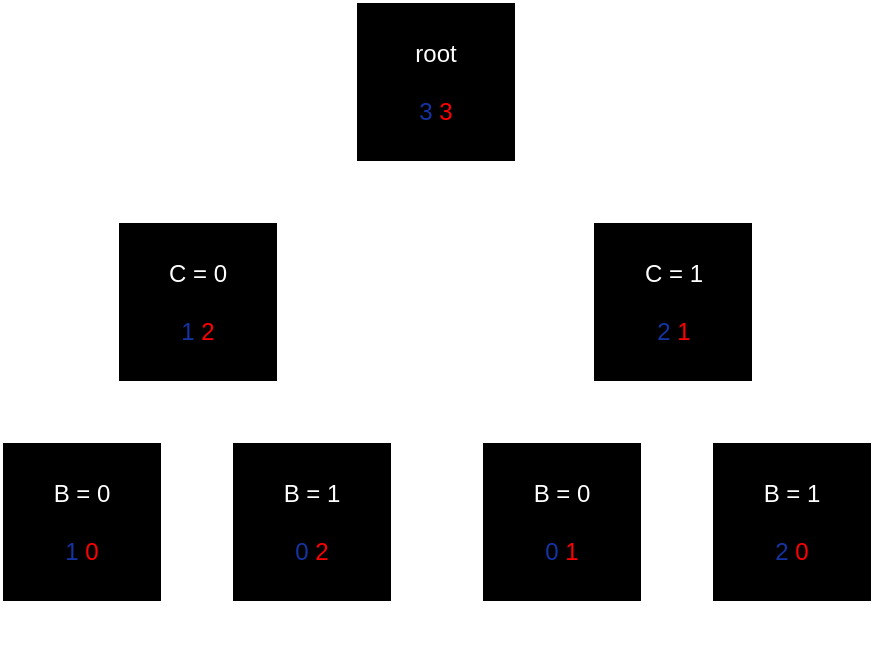 <mxfile version="22.1.5" type="device">
  <diagram name="Page-1" id="7bfup5NW3yZbfNgyh2AQ">
    <mxGraphModel dx="1674" dy="784" grid="1" gridSize="10" guides="1" tooltips="1" connect="1" arrows="1" fold="1" page="1" pageScale="1" pageWidth="850" pageHeight="1100" math="0" shadow="0">
      <root>
        <mxCell id="0" />
        <mxCell id="1" parent="0" />
        <mxCell id="iimfKb9M7Q10GFGvKBhN-8" style="rounded=0;orthogonalLoop=1;jettySize=auto;html=1;exitX=0.5;exitY=1;exitDx=0;exitDy=0;entryX=0.5;entryY=0;entryDx=0;entryDy=0;strokeColor=#FFFFFF;" parent="1" source="iimfKb9M7Q10GFGvKBhN-1" target="iimfKb9M7Q10GFGvKBhN-2" edge="1">
          <mxGeometry relative="1" as="geometry" />
        </mxCell>
        <mxCell id="iimfKb9M7Q10GFGvKBhN-9" style="rounded=0;orthogonalLoop=1;jettySize=auto;html=1;exitX=0.5;exitY=1;exitDx=0;exitDy=0;entryX=0.5;entryY=0;entryDx=0;entryDy=0;strokeColor=#FFFFFF;" parent="1" source="iimfKb9M7Q10GFGvKBhN-1" target="iimfKb9M7Q10GFGvKBhN-3" edge="1">
          <mxGeometry relative="1" as="geometry" />
        </mxCell>
        <mxCell id="iimfKb9M7Q10GFGvKBhN-1" value="&lt;font color=&quot;#ffffff&quot;&gt;root&lt;/font&gt;&lt;br&gt;&lt;br&gt;&lt;font color=&quot;#1434a4&quot;&gt;3&lt;/font&gt; &lt;font color=&quot;#ff0000&quot;&gt;3&lt;/font&gt;" style="whiteSpace=wrap;html=1;aspect=fixed;fillColor=#000000;strokeColor=#FFFFFF;" parent="1" vertex="1">
          <mxGeometry x="385" y="100" width="80" height="80" as="geometry" />
        </mxCell>
        <mxCell id="iimfKb9M7Q10GFGvKBhN-12" style="rounded=0;orthogonalLoop=1;jettySize=auto;html=1;exitX=0.5;exitY=1;exitDx=0;exitDy=0;strokeColor=#FFFFFF;" parent="1" source="iimfKb9M7Q10GFGvKBhN-2" target="iimfKb9M7Q10GFGvKBhN-4" edge="1">
          <mxGeometry relative="1" as="geometry" />
        </mxCell>
        <mxCell id="iimfKb9M7Q10GFGvKBhN-13" style="rounded=0;orthogonalLoop=1;jettySize=auto;html=1;exitX=0.5;exitY=1;exitDx=0;exitDy=0;strokeColor=#FFFFFF;" parent="1" source="iimfKb9M7Q10GFGvKBhN-2" target="iimfKb9M7Q10GFGvKBhN-5" edge="1">
          <mxGeometry relative="1" as="geometry" />
        </mxCell>
        <mxCell id="iimfKb9M7Q10GFGvKBhN-2" value="&lt;font color=&quot;#ffffff&quot;&gt;C = 0&lt;br&gt;&lt;/font&gt;&lt;br&gt;&lt;font color=&quot;#1434a4&quot;&gt;1&lt;/font&gt;&amp;nbsp;&lt;font color=&quot;#ff0000&quot;&gt;2&lt;/font&gt;" style="whiteSpace=wrap;html=1;aspect=fixed;fillColor=#000000;strokeColor=#FFFFFF;" parent="1" vertex="1">
          <mxGeometry x="266" y="210" width="80" height="80" as="geometry" />
        </mxCell>
        <mxCell id="iimfKb9M7Q10GFGvKBhN-10" style="rounded=0;orthogonalLoop=1;jettySize=auto;html=1;exitX=0.5;exitY=1;exitDx=0;exitDy=0;entryX=0.5;entryY=0;entryDx=0;entryDy=0;strokeColor=#FFFFFF;" parent="1" source="iimfKb9M7Q10GFGvKBhN-3" target="iimfKb9M7Q10GFGvKBhN-6" edge="1">
          <mxGeometry relative="1" as="geometry" />
        </mxCell>
        <mxCell id="iimfKb9M7Q10GFGvKBhN-3" value="&lt;font color=&quot;#ffffff&quot;&gt;C = 1&lt;br&gt;&lt;/font&gt;&lt;br&gt;&lt;font color=&quot;#1434a4&quot;&gt;2&lt;/font&gt;&amp;nbsp;&lt;font color=&quot;#ff0000&quot;&gt;1&lt;/font&gt;" style="whiteSpace=wrap;html=1;aspect=fixed;fillColor=#000000;strokeColor=#FFFFFF;" parent="1" vertex="1">
          <mxGeometry x="503.5" y="210" width="80" height="80" as="geometry" />
        </mxCell>
        <mxCell id="iimfKb9M7Q10GFGvKBhN-4" value="&lt;font color=&quot;#ffffff&quot;&gt;B = 0&lt;br&gt;&lt;/font&gt;&lt;br&gt;&lt;font color=&quot;#1434a4&quot;&gt;1&lt;/font&gt;&amp;nbsp;&lt;font color=&quot;#ff0000&quot;&gt;0&lt;/font&gt;" style="whiteSpace=wrap;html=1;aspect=fixed;fillColor=#000000;strokeColor=#FFFFFF;" parent="1" vertex="1">
          <mxGeometry x="208" y="320" width="80" height="80" as="geometry" />
        </mxCell>
        <mxCell id="iimfKb9M7Q10GFGvKBhN-5" value="&lt;font color=&quot;#ffffff&quot;&gt;B = 1&lt;br&gt;&lt;/font&gt;&lt;br&gt;&lt;font color=&quot;#1434a4&quot;&gt;0&lt;/font&gt;&amp;nbsp;&lt;font color=&quot;#ff0000&quot;&gt;2&lt;/font&gt;" style="whiteSpace=wrap;html=1;aspect=fixed;fillColor=#000000;strokeColor=#FFFFFF;" parent="1" vertex="1">
          <mxGeometry x="323" y="320" width="80" height="80" as="geometry" />
        </mxCell>
        <mxCell id="iimfKb9M7Q10GFGvKBhN-6" value="&lt;font color=&quot;#ffffff&quot;&gt;B = 0&lt;br&gt;&lt;/font&gt;&lt;br&gt;&lt;font color=&quot;#1434a4&quot;&gt;0&lt;/font&gt;&amp;nbsp;&lt;font color=&quot;#ff0000&quot;&gt;1&lt;/font&gt;" style="whiteSpace=wrap;html=1;aspect=fixed;fillColor=#000000;strokeColor=#FFFFFF;" parent="1" vertex="1">
          <mxGeometry x="448" y="320" width="80" height="80" as="geometry" />
        </mxCell>
        <mxCell id="iimfKb9M7Q10GFGvKBhN-7" value="&lt;font color=&quot;#ffffff&quot;&gt;B = 1&lt;br&gt;&lt;/font&gt;&lt;br&gt;&lt;font color=&quot;#1434a4&quot;&gt;2&lt;/font&gt;&amp;nbsp;&lt;font color=&quot;#ff0000&quot;&gt;0&lt;/font&gt;" style="whiteSpace=wrap;html=1;aspect=fixed;fillColor=#000000;strokeColor=#FFFFFF;" parent="1" vertex="1">
          <mxGeometry x="563" y="320" width="80" height="80" as="geometry" />
        </mxCell>
        <mxCell id="iimfKb9M7Q10GFGvKBhN-11" style="rounded=0;orthogonalLoop=1;jettySize=auto;html=1;exitX=0.5;exitY=1;exitDx=0;exitDy=0;entryX=0.479;entryY=-0.05;entryDx=0;entryDy=0;entryPerimeter=0;strokeColor=#FFFFFF;" parent="1" source="iimfKb9M7Q10GFGvKBhN-3" target="iimfKb9M7Q10GFGvKBhN-7" edge="1">
          <mxGeometry relative="1" as="geometry" />
        </mxCell>
        <mxCell id="iimfKb9M7Q10GFGvKBhN-14" value="&lt;font color=&quot;#ffffff&quot;&gt;Predict bad(0)&lt;/font&gt;" style="text;html=1;strokeColor=none;fillColor=none;align=center;verticalAlign=middle;whiteSpace=wrap;rounded=0;" parent="1" vertex="1">
          <mxGeometry x="208" y="400" width="80" height="30" as="geometry" />
        </mxCell>
        <mxCell id="iimfKb9M7Q10GFGvKBhN-15" value="&lt;font color=&quot;#ffffff&quot;&gt;Predict good(1)&lt;/font&gt;" style="text;html=1;strokeColor=none;fillColor=none;align=center;verticalAlign=middle;whiteSpace=wrap;rounded=0;" parent="1" vertex="1">
          <mxGeometry x="318" y="400" width="90" height="30" as="geometry" />
        </mxCell>
        <mxCell id="F7V6yQSn3hAlO5LJdmnb-1" value="&lt;font color=&quot;#ffffff&quot;&gt;Predict bad(0)&lt;/font&gt;" style="text;html=1;strokeColor=none;fillColor=none;align=center;verticalAlign=middle;whiteSpace=wrap;rounded=0;" vertex="1" parent="1">
          <mxGeometry x="563" y="400" width="80" height="30" as="geometry" />
        </mxCell>
        <mxCell id="F7V6yQSn3hAlO5LJdmnb-2" value="&lt;font color=&quot;#ffffff&quot;&gt;Predict good(1)&lt;/font&gt;" style="text;html=1;strokeColor=none;fillColor=none;align=center;verticalAlign=middle;whiteSpace=wrap;rounded=0;" vertex="1" parent="1">
          <mxGeometry x="443" y="400" width="90" height="30" as="geometry" />
        </mxCell>
      </root>
    </mxGraphModel>
  </diagram>
</mxfile>
